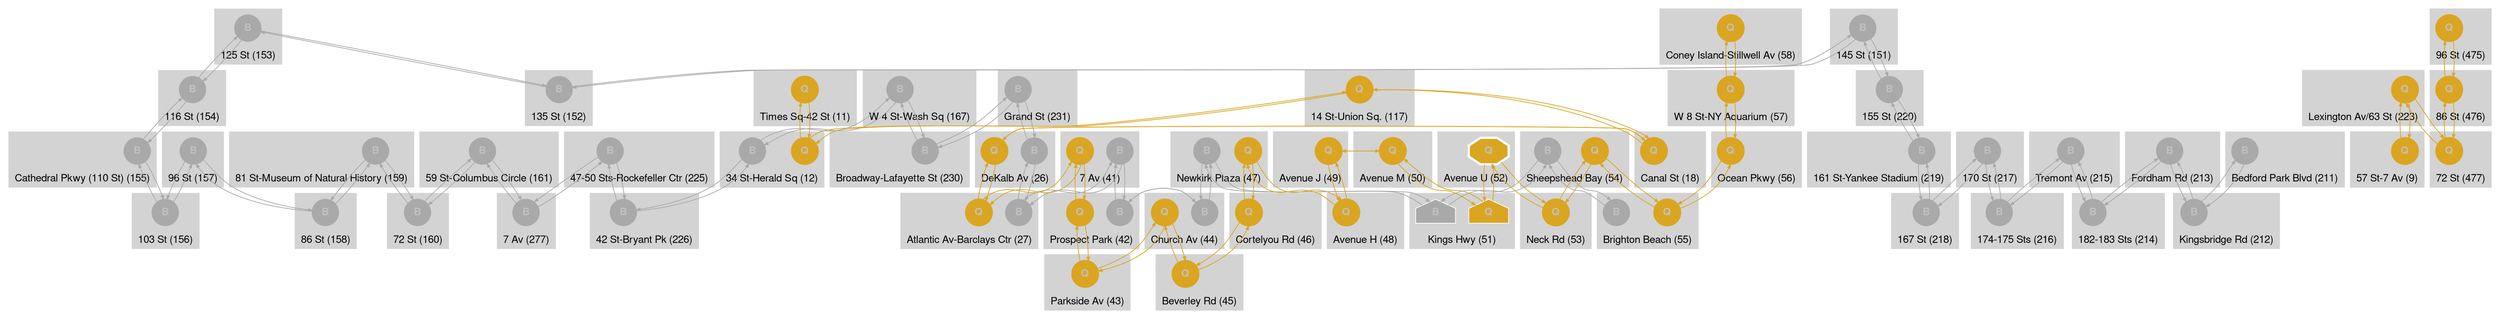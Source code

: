 
digraph G {
  fontname="Helvetica,Arial,sans-serif";
  node [fontname="Helvetica,Arial,sans-serif bold" labelloc="c"];
  edge [fontname="Helvetica,Arial,sans-serif" fontsize=8 arrowsize=0.5];
  
  subgraph cluster_151 {
    style=filled;
    color=lightgrey;
    labelloc="b";
    node [style=filled];
    node [label="B" fillcolor=darkgray, color="darkgray", penwidth=1, fontcolor=gray, shape="circle"]"151_B";
    label = "145 St (151)";
  }

  subgraph cluster_153 {
    style=filled;
    color=lightgrey;
    labelloc="b";
    node [style=filled];
    node [label="B" fillcolor=darkgray, color="darkgray", penwidth=1, fontcolor=gray, shape="circle"]"153_B";
    label = "125 St (153)";
  }

  subgraph cluster_161 {
    style=filled;
    color=lightgrey;
    labelloc="b";
    node [style=filled];
    node [label="B" fillcolor=darkgray, color="darkgray", penwidth=1, fontcolor=gray, shape="circle"]"161_B";
    label = "59 St-Columbus Circle (161)";
  }

  subgraph cluster_167 {
    style=filled;
    color=lightgrey;
    labelloc="b";
    node [style=filled];
    node [label="B" fillcolor=darkgray, color="darkgray", penwidth=1, fontcolor=gray, shape="circle"]"167_B";
    label = "W 4 St-Wash Sq (167)";
  }

  subgraph cluster_152 {
    style=filled;
    color=lightgrey;
    labelloc="b";
    node [style=filled];
    node [label="B" fillcolor=darkgray, color="darkgray", penwidth=1, fontcolor=gray, shape="circle"]"152_B";
    label = "135 St (152)";
  }

  subgraph cluster_154 {
    style=filled;
    color=lightgrey;
    labelloc="b";
    node [style=filled];
    node [label="B" fillcolor=darkgray, color="darkgray", penwidth=1, fontcolor=gray, shape="circle"]"154_B";
    label = "116 St (154)";
  }

  subgraph cluster_155 {
    style=filled;
    color=lightgrey;
    labelloc="b";
    node [style=filled];
    node [label="B" fillcolor=darkgray, color="darkgray", penwidth=1, fontcolor=gray, shape="circle"]"155_B";
    label = "Cathedral Pkwy (110 St) (155)";
  }

  subgraph cluster_156 {
    style=filled;
    color=lightgrey;
    labelloc="b";
    node [style=filled];
    node [label="B" fillcolor=darkgray, color="darkgray", penwidth=1, fontcolor=gray, shape="circle"]"156_B";
    label = "103 St (156)";
  }

  subgraph cluster_157 {
    style=filled;
    color=lightgrey;
    labelloc="b";
    node [style=filled];
    node [label="B" fillcolor=darkgray, color="darkgray", penwidth=1, fontcolor=gray, shape="circle"]"157_B";
    label = "96 St (157)";
  }

  subgraph cluster_158 {
    style=filled;
    color=lightgrey;
    labelloc="b";
    node [style=filled];
    node [label="B" fillcolor=darkgray, color="darkgray", penwidth=1, fontcolor=gray, shape="circle"]"158_B";
    label = "86 St (158)";
  }

  subgraph cluster_159 {
    style=filled;
    color=lightgrey;
    labelloc="b";
    node [style=filled];
    node [label="B" fillcolor=darkgray, color="darkgray", penwidth=1, fontcolor=gray, shape="circle"]"159_B";
    label = "81 St-Museum of Natural History (159)";
  }

  subgraph cluster_160 {
    style=filled;
    color=lightgrey;
    labelloc="b";
    node [style=filled];
    node [label="B" fillcolor=darkgray, color="darkgray", penwidth=1, fontcolor=gray, shape="circle"]"160_B";
    label = "72 St (160)";
  }

  subgraph cluster_211 {
    style=filled;
    color=lightgrey;
    labelloc="b";
    node [style=filled];
    node [label="B" fillcolor=darkgray, color="darkgray", penwidth=1, fontcolor=gray, shape="circle"]"211_B";
    label = "Bedford Park Blvd (211)";
  }

  subgraph cluster_212 {
    style=filled;
    color=lightgrey;
    labelloc="b";
    node [style=filled];
    node [label="B" fillcolor=darkgray, color="darkgray", penwidth=1, fontcolor=gray, shape="circle"]"212_B";
    label = "Kingsbridge Rd (212)";
  }

  subgraph cluster_213 {
    style=filled;
    color=lightgrey;
    labelloc="b";
    node [style=filled];
    node [label="B" fillcolor=darkgray, color="darkgray", penwidth=1, fontcolor=gray, shape="circle"]"213_B";
    label = "Fordham Rd (213)";
  }

  subgraph cluster_214 {
    style=filled;
    color=lightgrey;
    labelloc="b";
    node [style=filled];
    node [label="B" fillcolor=darkgray, color="darkgray", penwidth=1, fontcolor=gray, shape="circle"]"214_B";
    label = "182-183 Sts (214)";
  }

  subgraph cluster_215 {
    style=filled;
    color=lightgrey;
    labelloc="b";
    node [style=filled];
    node [label="B" fillcolor=darkgray, color="darkgray", penwidth=1, fontcolor=gray, shape="circle"]"215_B";
    label = "Tremont Av (215)";
  }

  subgraph cluster_216 {
    style=filled;
    color=lightgrey;
    labelloc="b";
    node [style=filled];
    node [label="B" fillcolor=darkgray, color="darkgray", penwidth=1, fontcolor=gray, shape="circle"]"216_B";
    label = "174-175 Sts (216)";
  }

  subgraph cluster_217 {
    style=filled;
    color=lightgrey;
    labelloc="b";
    node [style=filled];
    node [label="B" fillcolor=darkgray, color="darkgray", penwidth=1, fontcolor=gray, shape="circle"]"217_B";
    label = "170 St (217)";
  }

  subgraph cluster_218 {
    style=filled;
    color=lightgrey;
    labelloc="b";
    node [style=filled];
    node [label="B" fillcolor=darkgray, color="darkgray", penwidth=1, fontcolor=gray, shape="circle"]"218_B";
    label = "167 St (218)";
  }

  subgraph cluster_220 {
    style=filled;
    color=lightgrey;
    labelloc="b";
    node [style=filled];
    node [label="B" fillcolor=darkgray, color="darkgray", penwidth=1, fontcolor=gray, shape="circle"]"220_B";
    label = "155 St (220)";
  }

  subgraph cluster_231 {
    style=filled;
    color=lightgrey;
    labelloc="b";
    node [style=filled];
    node [label="B" fillcolor=darkgray, color="darkgray", penwidth=1, fontcolor=gray, shape="circle"]"231_B";
    label = "Grand St (231)";
  }

  subgraph cluster_219 {
    style=filled;
    color=lightgrey;
    labelloc="b";
    node [style=filled];
    node [label="B" fillcolor=darkgray, color="darkgray", penwidth=1, fontcolor=gray, shape="circle"]"219_B";
    label = "161 St-Yankee Stadium (219)";
  }

  subgraph cluster_277 {
    style=filled;
    color=lightgrey;
    labelloc="b";
    node [style=filled];
    node [label="B" fillcolor=darkgray, color="darkgray", penwidth=1, fontcolor=gray, shape="circle"]"277_B";
    label = "7 Av (277)";
  }

  subgraph cluster_225 {
    style=filled;
    color=lightgrey;
    labelloc="b";
    node [style=filled];
    node [label="B" fillcolor=darkgray, color="darkgray", penwidth=1, fontcolor=gray, shape="circle"]"225_B";
    label = "47-50 Sts-Rockefeller Ctr (225)";
  }

  subgraph cluster_226 {
    style=filled;
    color=lightgrey;
    labelloc="b";
    node [style=filled];
    node [label="B" fillcolor=darkgray, color="darkgray", penwidth=1, fontcolor=gray, shape="circle"]"226_B";
    label = "42 St-Bryant Pk (226)";
  }

  subgraph cluster_230 {
    style=filled;
    color=lightgrey;
    labelloc="b";
    node [style=filled];
    node [label="B" fillcolor=darkgray, color="darkgray", penwidth=1, fontcolor=gray, shape="circle"]"230_B";
    label = "Broadway-Lafayette St (230)";
  }

  subgraph cluster_41 {
    style=filled;
    color=lightgrey;
    labelloc="b";
    node [style=filled];
    node [label="B" fillcolor=darkgray, color="darkgray", penwidth=1, fontcolor=gray, shape="circle"]"41_B";
    node [label="Q" fillcolor=goldenrod, color="goldenrod", penwidth=1, fontcolor=gray, shape="circle"]"41_Q";
    label = "7 Av (41)";
  }

  subgraph cluster_44 {
    style=filled;
    color=lightgrey;
    labelloc="b";
    node [style=filled];
    node [label="B" fillcolor=darkgray, color="darkgray", penwidth=1, fontcolor=gray, shape="circle"]"44_B";
    node [label="Q" fillcolor=goldenrod, color="goldenrod", penwidth=1, fontcolor=gray, shape="circle"]"44_Q";
    label = "Church Av (44)";
  }

  subgraph cluster_47 {
    style=filled;
    color=lightgrey;
    labelloc="b";
    node [style=filled];
    node [label="B" fillcolor=darkgray, color="darkgray", penwidth=1, fontcolor=gray, shape="circle"]"47_B";
    node [label="Q" fillcolor=goldenrod, color="goldenrod", penwidth=1, fontcolor=gray, shape="circle"]"47_Q";
    label = "Newkirk Plaza (47)";
  }

  subgraph cluster_51 {
    style=filled;
    color=lightgrey;
    labelloc="b";
    node [style=filled];
    node [label="B" fillcolor=darkgray, color="white", penwidth=1, fontcolor=gray, shape="house"]"51_B";
    node [label="Q" fillcolor=goldenrod, color="white", penwidth=1, fontcolor=gray, shape="house"]"51_Q";
    label = "Kings Hwy (51)";
  }

  subgraph cluster_54 {
    style=filled;
    color=lightgrey;
    labelloc="b";
    node [style=filled];
    node [label="B" fillcolor=darkgray, color="darkgray", penwidth=1, fontcolor=gray, shape="circle"]"54_B";
    node [label="Q" fillcolor=goldenrod, color="goldenrod", penwidth=1, fontcolor=gray, shape="circle"]"54_Q";
    label = "Sheepshead Bay (54)";
  }

  subgraph cluster_55 {
    style=filled;
    color=lightgrey;
    labelloc="b";
    node [style=filled];
    node [label="B" fillcolor=darkgray, color="darkgray", penwidth=1, fontcolor=gray, shape="circle"]"55_B";
    node [label="Q" fillcolor=goldenrod, color="goldenrod", penwidth=1, fontcolor=gray, shape="circle"]"55_Q";
    label = "Brighton Beach (55)";
  }

  subgraph cluster_26 {
    style=filled;
    color=lightgrey;
    labelloc="b";
    node [style=filled];
    node [label="B" fillcolor=darkgray, color="darkgray", penwidth=1, fontcolor=gray, shape="circle"]"26_B";
    node [label="Q" fillcolor=goldenrod, color="goldenrod", penwidth=1, fontcolor=gray, shape="circle"]"26_Q";
    label = "DeKalb Av (26)";
  }

  subgraph cluster_42 {
    style=filled;
    color=lightgrey;
    labelloc="b";
    node [style=filled];
    node [label="B" fillcolor=darkgray, color="darkgray", penwidth=1, fontcolor=gray, shape="circle"]"42_B";
    node [label="Q" fillcolor=goldenrod, color="goldenrod", penwidth=1, fontcolor=gray, shape="circle"]"42_Q";
    label = "Prospect Park (42)";
  }

  subgraph cluster_58 {
    style=filled;
    color=lightgrey;
    labelloc="b";
    node [style=filled];
    node [label="Q" fillcolor=goldenrod, color="goldenrod", penwidth=1, fontcolor=gray, shape="circle"]"58_Q";
    label = "Coney Island-Stillwell Av (58)";
  }

  subgraph cluster_27 {
    style=filled;
    color=lightgrey;
    labelloc="b";
    node [style=filled];
    node [label="B" fillcolor=darkgray, color="darkgray", penwidth=1, fontcolor=gray, shape="circle"]"27_B";
    node [label="Q" fillcolor=goldenrod, color="goldenrod", penwidth=1, fontcolor=gray, shape="circle"]"27_Q";
    label = "Atlantic Av-Barclays Ctr (27)";
  }

  subgraph cluster_57 {
    style=filled;
    color=lightgrey;
    labelloc="b";
    node [style=filled];
    node [label="Q" fillcolor=goldenrod, color="goldenrod", penwidth=1, fontcolor=gray, shape="circle"]"57_Q";
    label = "W 8 St-NY Aquarium (57)";
  }

  subgraph cluster_223 {
    style=filled;
    color=lightgrey;
    labelloc="b";
    node [style=filled];
    node [label="Q" fillcolor=goldenrod, color="goldenrod", penwidth=1, fontcolor=gray, shape="circle"]"223_Q";
    label = "Lexington Av/63 St (223)";
  }

  subgraph cluster_117 {
    style=filled;
    color=lightgrey;
    labelloc="b";
    node [style=filled];
    node [label="Q" fillcolor=goldenrod, color="goldenrod", penwidth=1, fontcolor=gray, shape="circle"]"117_Q";
    label = "14 St-Union Sq. (117)";
  }

  subgraph cluster_11 {
    style=filled;
    color=lightgrey;
    labelloc="b";
    node [style=filled];
    node [label="Q" fillcolor=goldenrod, color="goldenrod", penwidth=1, fontcolor=gray, shape="circle"]"11_Q";
    label = "Times Sq-42 St (11)";
  }

  subgraph cluster_9 {
    style=filled;
    color=lightgrey;
    labelloc="b";
    node [style=filled];
    node [label="Q" fillcolor=goldenrod, color="goldenrod", penwidth=1, fontcolor=gray, shape="circle"]"9_Q";
    label = "57 St-7 Av (9)";
  }

  subgraph cluster_12 {
    style=filled;
    color=lightgrey;
    labelloc="b";
    node [style=filled];
    node [label="Q" fillcolor=goldenrod, color="goldenrod", penwidth=1, fontcolor=gray, shape="circle"]"12_Q";
    node [label="B" fillcolor=darkgray, color="darkgray", penwidth=1, fontcolor=gray, shape="circle"]"12_B";
    label = "34 St-Herald Sq (12)";
  }

  subgraph cluster_43 {
    style=filled;
    color=lightgrey;
    labelloc="b";
    node [style=filled];
    node [label="Q" fillcolor=goldenrod, color="goldenrod", penwidth=1, fontcolor=gray, shape="circle"]"43_Q";
    label = "Parkside Av (43)";
  }

  subgraph cluster_45 {
    style=filled;
    color=lightgrey;
    labelloc="b";
    node [style=filled];
    node [label="Q" fillcolor=goldenrod, color="goldenrod", penwidth=1, fontcolor=gray, shape="circle"]"45_Q";
    label = "Beverley Rd (45)";
  }

  subgraph cluster_46 {
    style=filled;
    color=lightgrey;
    labelloc="b";
    node [style=filled];
    node [label="Q" fillcolor=goldenrod, color="goldenrod", penwidth=1, fontcolor=gray, shape="circle"]"46_Q";
    label = "Cortelyou Rd (46)";
  }

  subgraph cluster_48 {
    style=filled;
    color=lightgrey;
    labelloc="b";
    node [style=filled];
    node [label="Q" fillcolor=goldenrod, color="goldenrod", penwidth=1, fontcolor=gray, shape="circle"]"48_Q";
    label = "Avenue H (48)";
  }

  subgraph cluster_49 {
    style=filled;
    color=lightgrey;
    labelloc="b";
    node [style=filled];
    node [label="Q" fillcolor=goldenrod, color="goldenrod", penwidth=1, fontcolor=gray, shape="circle"]"49_Q";
    label = "Avenue J (49)";
  }

  subgraph cluster_50 {
    style=filled;
    color=lightgrey;
    labelloc="b";
    node [style=filled];
    node [label="Q" fillcolor=goldenrod, color="goldenrod", penwidth=1, fontcolor=gray, shape="circle"]"50_Q";
    label = "Avenue M (50)";
  }

  subgraph cluster_52 {
    style=filled;
    color=lightgrey;
    labelloc="b";
    node [style=filled];
    node [label="Q" fillcolor=goldenrod, color="white", penwidth=3, fontcolor=gray, shape="octagon"]"52_Q";
    label = "Avenue U (52)";
  }

  subgraph cluster_53 {
    style=filled;
    color=lightgrey;
    labelloc="b";
    node [style=filled];
    node [label="Q" fillcolor=goldenrod, color="goldenrod", penwidth=1, fontcolor=gray, shape="circle"]"53_Q";
    label = "Neck Rd (53)";
  }

  subgraph cluster_56 {
    style=filled;
    color=lightgrey;
    labelloc="b";
    node [style=filled];
    node [label="Q" fillcolor=goldenrod, color="goldenrod", penwidth=1, fontcolor=gray, shape="circle"]"56_Q";
    label = "Ocean Pkwy (56)";
  }

  subgraph cluster_475 {
    style=filled;
    color=lightgrey;
    labelloc="b";
    node [style=filled];
    node [label="Q" fillcolor=goldenrod, color="goldenrod", penwidth=1, fontcolor=gray, shape="circle"]"475_Q";
    label = "96 St (475)";
  }

  subgraph cluster_476 {
    style=filled;
    color=lightgrey;
    labelloc="b";
    node [style=filled];
    node [label="Q" fillcolor=goldenrod, color="goldenrod", penwidth=1, fontcolor=gray, shape="circle"]"476_Q";
    label = "86 St (476)";
  }

  subgraph cluster_477 {
    style=filled;
    color=lightgrey;
    labelloc="b";
    node [style=filled];
    node [label="Q" fillcolor=goldenrod, color="goldenrod", penwidth=1, fontcolor=gray, shape="circle"]"477_Q";
    label = "72 St (477)";
  }

  subgraph cluster_18 {
    style=filled;
    color=lightgrey;
    labelloc="b";
    node [style=filled];
    node [label="Q" fillcolor=goldenrod, color="goldenrod", penwidth=1, fontcolor=gray, shape="circle"]"18_Q";
    label = "Canal St (18)";
  }

  "151_B" -> "220_B"[ color=darkgray fontcolor=darkgray penwidth=1 fontsize=8 arrowsize=0.5];
  "151_B" -> "152_B"[ color=darkgray fontcolor=darkgray penwidth=1 fontsize=8 arrowsize=0.5];
  "153_B" -> "152_B"[ color=darkgray fontcolor=darkgray penwidth=1 fontsize=8 arrowsize=0.5];
  "153_B" -> "154_B"[ color=darkgray fontcolor=darkgray penwidth=1 fontsize=8 arrowsize=0.5];
  "161_B" -> "160_B"[ color=darkgray fontcolor=darkgray penwidth=1 fontsize=8 arrowsize=0.5];
  "161_B" -> "277_B"[ color=darkgray fontcolor=darkgray penwidth=1 fontsize=8 arrowsize=0.5];
  "167_B" -> "230_B"[ color=darkgray fontcolor=darkgray penwidth=1 fontsize=8 arrowsize=0.5];
  "167_B" -> "12_B"[ color=darkgray fontcolor=darkgray penwidth=1 fontsize=8 arrowsize=0.5];
  "152_B" -> "151_B"[ color=darkgray fontcolor=darkgray penwidth=1 fontsize=8 arrowsize=0.5];
  "152_B" -> "153_B"[ color=darkgray fontcolor=darkgray penwidth=1 fontsize=8 arrowsize=0.5];
  "154_B" -> "153_B"[ color=darkgray fontcolor=darkgray penwidth=1 fontsize=8 arrowsize=0.5];
  "154_B" -> "155_B"[ color=darkgray fontcolor=darkgray penwidth=1 fontsize=8 arrowsize=0.5];
  "155_B" -> "154_B"[ color=darkgray fontcolor=darkgray penwidth=1 fontsize=8 arrowsize=0.5];
  "155_B" -> "156_B"[ color=darkgray fontcolor=darkgray penwidth=1 fontsize=8 arrowsize=0.5];
  "156_B" -> "155_B"[ color=darkgray fontcolor=darkgray penwidth=1 fontsize=8 arrowsize=0.5];
  "156_B" -> "157_B"[ color=darkgray fontcolor=darkgray penwidth=1 fontsize=8 arrowsize=0.5];
  "157_B" -> "156_B"[ color=darkgray fontcolor=darkgray penwidth=1 fontsize=8 arrowsize=0.5];
  "157_B" -> "158_B"[ color=darkgray fontcolor=darkgray penwidth=1 fontsize=8 arrowsize=0.5];
  "158_B" -> "157_B"[ color=darkgray fontcolor=darkgray penwidth=1 fontsize=8 arrowsize=0.5];
  "158_B" -> "159_B"[ color=darkgray fontcolor=darkgray penwidth=1 fontsize=8 arrowsize=0.5];
  "159_B" -> "158_B"[ color=darkgray fontcolor=darkgray penwidth=1 fontsize=8 arrowsize=0.5];
  "159_B" -> "160_B"[ color=darkgray fontcolor=darkgray penwidth=1 fontsize=8 arrowsize=0.5];
  "160_B" -> "159_B"[ color=darkgray fontcolor=darkgray penwidth=1 fontsize=8 arrowsize=0.5];
  "160_B" -> "161_B"[ color=darkgray fontcolor=darkgray penwidth=1 fontsize=8 arrowsize=0.5];
  "211_B" -> "212_B"[ color=darkgray fontcolor=darkgray penwidth=1 fontsize=8 arrowsize=0.5];
  "212_B" -> "211_B"[ color=darkgray fontcolor=darkgray penwidth=1 fontsize=8 arrowsize=0.5];
  "212_B" -> "213_B"[ color=darkgray fontcolor=darkgray penwidth=1 fontsize=8 arrowsize=0.5];
  "213_B" -> "212_B"[ color=darkgray fontcolor=darkgray penwidth=1 fontsize=8 arrowsize=0.5];
  "213_B" -> "214_B"[ color=darkgray fontcolor=darkgray penwidth=1 fontsize=8 arrowsize=0.5];
  "214_B" -> "213_B"[ color=darkgray fontcolor=darkgray penwidth=1 fontsize=8 arrowsize=0.5];
  "214_B" -> "215_B"[ color=darkgray fontcolor=darkgray penwidth=1 fontsize=8 arrowsize=0.5];
  "215_B" -> "214_B"[ color=darkgray fontcolor=darkgray penwidth=1 fontsize=8 arrowsize=0.5];
  "215_B" -> "216_B"[ color=darkgray fontcolor=darkgray penwidth=1 fontsize=8 arrowsize=0.5];
  "216_B" -> "215_B"[ color=darkgray fontcolor=darkgray penwidth=1 fontsize=8 arrowsize=0.5];
  "216_B" -> "217_B"[ color=darkgray fontcolor=darkgray penwidth=1 fontsize=8 arrowsize=0.5];
  "217_B" -> "216_B"[ color=darkgray fontcolor=darkgray penwidth=1 fontsize=8 arrowsize=0.5];
  "217_B" -> "218_B"[ color=darkgray fontcolor=darkgray penwidth=1 fontsize=8 arrowsize=0.5];
  "218_B" -> "217_B"[ color=darkgray fontcolor=darkgray penwidth=1 fontsize=8 arrowsize=0.5];
  "218_B" -> "219_B"[ color=darkgray fontcolor=darkgray penwidth=1 fontsize=8 arrowsize=0.5];
  "220_B" -> "219_B"[ color=darkgray fontcolor=darkgray penwidth=1 fontsize=8 arrowsize=0.5];
  "220_B" -> "151_B"[ color=darkgray fontcolor=darkgray penwidth=1 fontsize=8 arrowsize=0.5];
  "231_B" -> "230_B"[ color=darkgray fontcolor=darkgray penwidth=1 fontsize=8 arrowsize=0.5];
  "231_B" -> "26_B"[ color=darkgray fontcolor=darkgray penwidth=1 fontsize=8 arrowsize=0.5];
  "219_B" -> "218_B"[ color=darkgray fontcolor=darkgray penwidth=1 fontsize=8 arrowsize=0.5];
  "219_B" -> "220_B"[ color=darkgray fontcolor=darkgray penwidth=1 fontsize=8 arrowsize=0.5];
  "277_B" -> "161_B"[ color=darkgray fontcolor=darkgray penwidth=1 fontsize=8 arrowsize=0.5];
  "277_B" -> "225_B"[ color=darkgray fontcolor=darkgray penwidth=1 fontsize=8 arrowsize=0.5];
  "225_B" -> "277_B"[ color=darkgray fontcolor=darkgray penwidth=1 fontsize=8 arrowsize=0.5];
  "225_B" -> "226_B"[ color=darkgray fontcolor=darkgray penwidth=1 fontsize=8 arrowsize=0.5];
  "226_B" -> "225_B"[ color=darkgray fontcolor=darkgray penwidth=1 fontsize=8 arrowsize=0.5];
  "226_B" -> "12_B"[ color=darkgray fontcolor=darkgray penwidth=1 fontsize=8 arrowsize=0.5];
  "230_B" -> "167_B"[ color=darkgray fontcolor=darkgray penwidth=1 fontsize=8 arrowsize=0.5];
  "230_B" -> "231_B"[ color=darkgray fontcolor=darkgray penwidth=1 fontsize=8 arrowsize=0.5];
  "41_B" -> "27_B"[ color=darkgray fontcolor=darkgray penwidth=1 fontsize=8 arrowsize=0.5];
  "41_B" -> "42_B"[ color=darkgray fontcolor=darkgray penwidth=1 fontsize=8 arrowsize=0.5];
  "41_Q" -> "27_Q"[ color=goldenrod fontcolor=goldenrod penwidth=1 fontsize=8 arrowsize=0.5];
  "41_Q" -> "42_Q"[ color=goldenrod fontcolor=goldenrod penwidth=1 fontsize=8 arrowsize=0.5];
  "44_B" -> "42_B"[ color=darkgray fontcolor=darkgray penwidth=1 fontsize=8 arrowsize=0.5];
  "44_B" -> "47_B"[ color=darkgray fontcolor=darkgray penwidth=1 fontsize=8 arrowsize=0.5];
  "44_Q" -> "43_Q"[ color=goldenrod fontcolor=goldenrod penwidth=1 fontsize=8 arrowsize=0.5];
  "44_Q" -> "45_Q"[ color=goldenrod fontcolor=goldenrod penwidth=1 fontsize=8 arrowsize=0.5];
  "47_B" -> "44_B"[ color=darkgray fontcolor=darkgray penwidth=1 fontsize=8 arrowsize=0.5];
  "47_B" -> "51_B"[ color=darkgray fontcolor=darkgray penwidth=1 fontsize=8 arrowsize=0.5];
  "47_Q" -> "46_Q"[ color=goldenrod fontcolor=goldenrod penwidth=1 fontsize=8 arrowsize=0.5];
  "47_Q" -> "48_Q"[ color=goldenrod fontcolor=goldenrod penwidth=1 fontsize=8 arrowsize=0.5];
  "51_B" -> "47_B"[ color=darkgray fontcolor=darkgray penwidth=1 fontsize=8 arrowsize=0.5];
  "51_B" -> "54_B"[ color=darkgray fontcolor=darkgray penwidth=1 fontsize=8 arrowsize=0.5];
  "51_Q" -> "50_Q"[ color=goldenrod fontcolor=goldenrod penwidth=1 fontsize=8 arrowsize=0.5];
  "51_Q" -> "52_Q"[ color=goldenrod fontcolor=goldenrod penwidth=1 fontsize=8 arrowsize=0.5];
  "54_B" -> "51_B"[ color=darkgray fontcolor=darkgray penwidth=1 fontsize=8 arrowsize=0.5];
  "54_B" -> "55_B"[ color=darkgray fontcolor=darkgray penwidth=1 fontsize=8 arrowsize=0.5];
  "54_Q" -> "53_Q"[ color=goldenrod fontcolor=goldenrod penwidth=1 fontsize=8 arrowsize=0.5];
  "54_Q" -> "55_Q"[ color=goldenrod fontcolor=goldenrod penwidth=1 fontsize=8 arrowsize=0.5];
  "55_B" -> "54_B"[ color=darkgray fontcolor=darkgray penwidth=1 fontsize=8 arrowsize=0.5];
  "55_Q" -> "54_Q"[ color=goldenrod fontcolor=goldenrod penwidth=1 fontsize=8 arrowsize=0.5];
  "55_Q" -> "56_Q"[ color=goldenrod fontcolor=goldenrod penwidth=1 fontsize=8 arrowsize=0.5];
  "26_B" -> "27_B"[ color=darkgray fontcolor=darkgray penwidth=1 fontsize=8 arrowsize=0.5];
  "26_B" -> "231_B"[ color=darkgray fontcolor=darkgray penwidth=1 fontsize=8 arrowsize=0.5];
  "26_Q" -> "27_Q"[ color=goldenrod fontcolor=goldenrod penwidth=1 fontsize=8 arrowsize=0.5];
  "26_Q" -> "18_Q"[ color=goldenrod fontcolor=goldenrod penwidth=1 fontsize=8 arrowsize=0.5];
  "42_B" -> "41_B"[ color=darkgray fontcolor=darkgray penwidth=1 fontsize=8 arrowsize=0.5];
  "42_B" -> "44_B"[ color=darkgray fontcolor=darkgray penwidth=1 fontsize=8 arrowsize=0.5];
  "42_Q" -> "41_Q"[ color=goldenrod fontcolor=goldenrod penwidth=1 fontsize=8 arrowsize=0.5];
  "42_Q" -> "43_Q"[ color=goldenrod fontcolor=goldenrod penwidth=1 fontsize=8 arrowsize=0.5];
  "58_Q" -> "57_Q"[ color=goldenrod fontcolor=goldenrod penwidth=1 fontsize=8 arrowsize=0.5];
  "27_B" -> "41_B"[ color=darkgray fontcolor=darkgray penwidth=1 fontsize=8 arrowsize=0.5];
  "27_B" -> "26_B"[ color=darkgray fontcolor=darkgray penwidth=1 fontsize=8 arrowsize=0.5];
  "27_Q" -> "41_Q"[ color=goldenrod fontcolor=goldenrod penwidth=1 fontsize=8 arrowsize=0.5];
  "27_Q" -> "26_Q"[ color=goldenrod fontcolor=goldenrod penwidth=1 fontsize=8 arrowsize=0.5];
  "57_Q" -> "58_Q"[ color=goldenrod fontcolor=goldenrod penwidth=1 fontsize=8 arrowsize=0.5];
  "57_Q" -> "56_Q"[ color=goldenrod fontcolor=goldenrod penwidth=1 fontsize=8 arrowsize=0.5];
  "223_Q" -> "477_Q"[ color=goldenrod fontcolor=goldenrod penwidth=1 fontsize=8 arrowsize=0.5];
  "223_Q" -> "9_Q"[ color=goldenrod fontcolor=goldenrod penwidth=1 fontsize=8 arrowsize=0.5];
  "117_Q" -> "12_Q"[ color=goldenrod fontcolor=goldenrod penwidth=1 fontsize=8 arrowsize=0.5];
  "117_Q" -> "18_Q"[ color=goldenrod fontcolor=goldenrod penwidth=1 fontsize=8 arrowsize=0.5];
  "11_Q" -> "12_Q"[ color=goldenrod fontcolor=goldenrod penwidth=1 fontsize=8 arrowsize=0.5];
  "9_Q" -> "223_Q"[ color=goldenrod fontcolor=goldenrod penwidth=1 fontsize=8 arrowsize=0.5];
  "12_Q" -> "11_Q"[ color=goldenrod fontcolor=goldenrod penwidth=1 fontsize=8 arrowsize=0.5];
  "12_Q" -> "117_Q"[ color=goldenrod fontcolor=goldenrod penwidth=1 fontsize=8 arrowsize=0.5];
  "12_B" -> "226_B"[ color=darkgray fontcolor=darkgray penwidth=1 fontsize=8 arrowsize=0.5];
  "12_B" -> "167_B"[ color=darkgray fontcolor=darkgray penwidth=1 fontsize=8 arrowsize=0.5];
  "43_Q" -> "42_Q"[ color=goldenrod fontcolor=goldenrod penwidth=1 fontsize=8 arrowsize=0.5];
  "43_Q" -> "44_Q"[ color=goldenrod fontcolor=goldenrod penwidth=1 fontsize=8 arrowsize=0.5];
  "45_Q" -> "44_Q"[ color=goldenrod fontcolor=goldenrod penwidth=1 fontsize=8 arrowsize=0.5];
  "45_Q" -> "46_Q"[ color=goldenrod fontcolor=goldenrod penwidth=1 fontsize=8 arrowsize=0.5];
  "46_Q" -> "45_Q"[ color=goldenrod fontcolor=goldenrod penwidth=1 fontsize=8 arrowsize=0.5];
  "46_Q" -> "47_Q"[ color=goldenrod fontcolor=goldenrod penwidth=1 fontsize=8 arrowsize=0.5];
  "48_Q" -> "47_Q"[ color=goldenrod fontcolor=goldenrod penwidth=1 fontsize=8 arrowsize=0.5];
  "48_Q" -> "49_Q"[ color=goldenrod fontcolor=goldenrod penwidth=1 fontsize=8 arrowsize=0.5];
  "49_Q" -> "48_Q"[ color=goldenrod fontcolor=goldenrod penwidth=1 fontsize=8 arrowsize=0.5];
  "49_Q" -> "50_Q"[ color=goldenrod fontcolor=goldenrod penwidth=1 fontsize=8 arrowsize=0.5];
  "50_Q" -> "49_Q"[ color=goldenrod fontcolor=goldenrod penwidth=1 fontsize=8 arrowsize=0.5];
  "50_Q" -> "51_Q"[ color=goldenrod fontcolor=goldenrod penwidth=1 fontsize=8 arrowsize=0.5];
  "52_Q" -> "51_Q"[ color=goldenrod fontcolor=goldenrod penwidth=1 fontsize=8 arrowsize=0.5];
  "52_Q" -> "53_Q"[ color=goldenrod fontcolor=goldenrod penwidth=1 fontsize=8 arrowsize=0.5];
  "53_Q" -> "52_Q"[ color=goldenrod fontcolor=goldenrod penwidth=1 fontsize=8 arrowsize=0.5];
  "53_Q" -> "54_Q"[ color=goldenrod fontcolor=goldenrod penwidth=1 fontsize=8 arrowsize=0.5];
  "56_Q" -> "55_Q"[ color=goldenrod fontcolor=goldenrod penwidth=1 fontsize=8 arrowsize=0.5];
  "56_Q" -> "57_Q"[ color=goldenrod fontcolor=goldenrod penwidth=1 fontsize=8 arrowsize=0.5];
  "475_Q" -> "476_Q"[ color=goldenrod fontcolor=goldenrod penwidth=1 fontsize=8 arrowsize=0.5];
  "476_Q" -> "475_Q"[ color=goldenrod fontcolor=goldenrod penwidth=1 fontsize=8 arrowsize=0.5];
  "476_Q" -> "477_Q"[ color=goldenrod fontcolor=goldenrod penwidth=1 fontsize=8 arrowsize=0.5];
  "477_Q" -> "476_Q"[ color=goldenrod fontcolor=goldenrod penwidth=1 fontsize=8 arrowsize=0.5];
  "477_Q" -> "223_Q"[ color=goldenrod fontcolor=goldenrod penwidth=1 fontsize=8 arrowsize=0.5];
  "18_Q" -> "26_Q"[ color=goldenrod fontcolor=goldenrod penwidth=1 fontsize=8 arrowsize=0.5];
  "18_Q" -> "117_Q"[ color=goldenrod fontcolor=goldenrod penwidth=1 fontsize=8 arrowsize=0.5];

}
